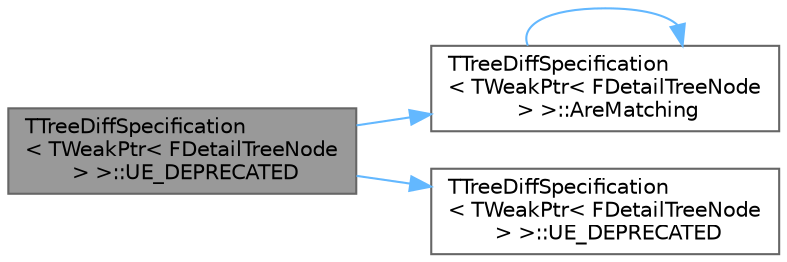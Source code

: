 digraph "TTreeDiffSpecification&lt; TWeakPtr&lt; FDetailTreeNode &gt; &gt;::UE_DEPRECATED"
{
 // INTERACTIVE_SVG=YES
 // LATEX_PDF_SIZE
  bgcolor="transparent";
  edge [fontname=Helvetica,fontsize=10,labelfontname=Helvetica,labelfontsize=10];
  node [fontname=Helvetica,fontsize=10,shape=box,height=0.2,width=0.4];
  rankdir="LR";
  Node1 [id="Node000001",label="TTreeDiffSpecification\l\< TWeakPtr\< FDetailTreeNode\l \> \>::UE_DEPRECATED",height=0.2,width=0.4,color="gray40", fillcolor="grey60", style="filled", fontcolor="black",tooltip=" "];
  Node1 -> Node2 [id="edge1_Node000001_Node000002",color="steelblue1",style="solid",tooltip=" "];
  Node2 [id="Node000002",label="TTreeDiffSpecification\l\< TWeakPtr\< FDetailTreeNode\l \> \>::AreMatching",height=0.2,width=0.4,color="grey40", fillcolor="white", style="filled",URL="$df/d96/classTTreeDiffSpecification_3_01TWeakPtr_3_01FDetailTreeNode_01_4_01_4.html#a86f716e870526e3a322929677dabeb63",tooltip="determine whether two nodes occupy the same space in their trees for example if you have a tree key/v..."];
  Node2 -> Node2 [id="edge2_Node000002_Node000002",color="steelblue1",style="solid",tooltip=" "];
  Node1 -> Node3 [id="edge3_Node000001_Node000003",color="steelblue1",style="solid",tooltip=" "];
  Node3 [id="Node000003",label="TTreeDiffSpecification\l\< TWeakPtr\< FDetailTreeNode\l \> \>::UE_DEPRECATED",height=0.2,width=0.4,color="grey40", fillcolor="white", style="filled",URL="$df/d96/classTTreeDiffSpecification_3_01TWeakPtr_3_01FDetailTreeNode_01_4_01_4.html#a23cd812cdd136abd8ae9c8ceefeb51ac",tooltip=" "];
}

